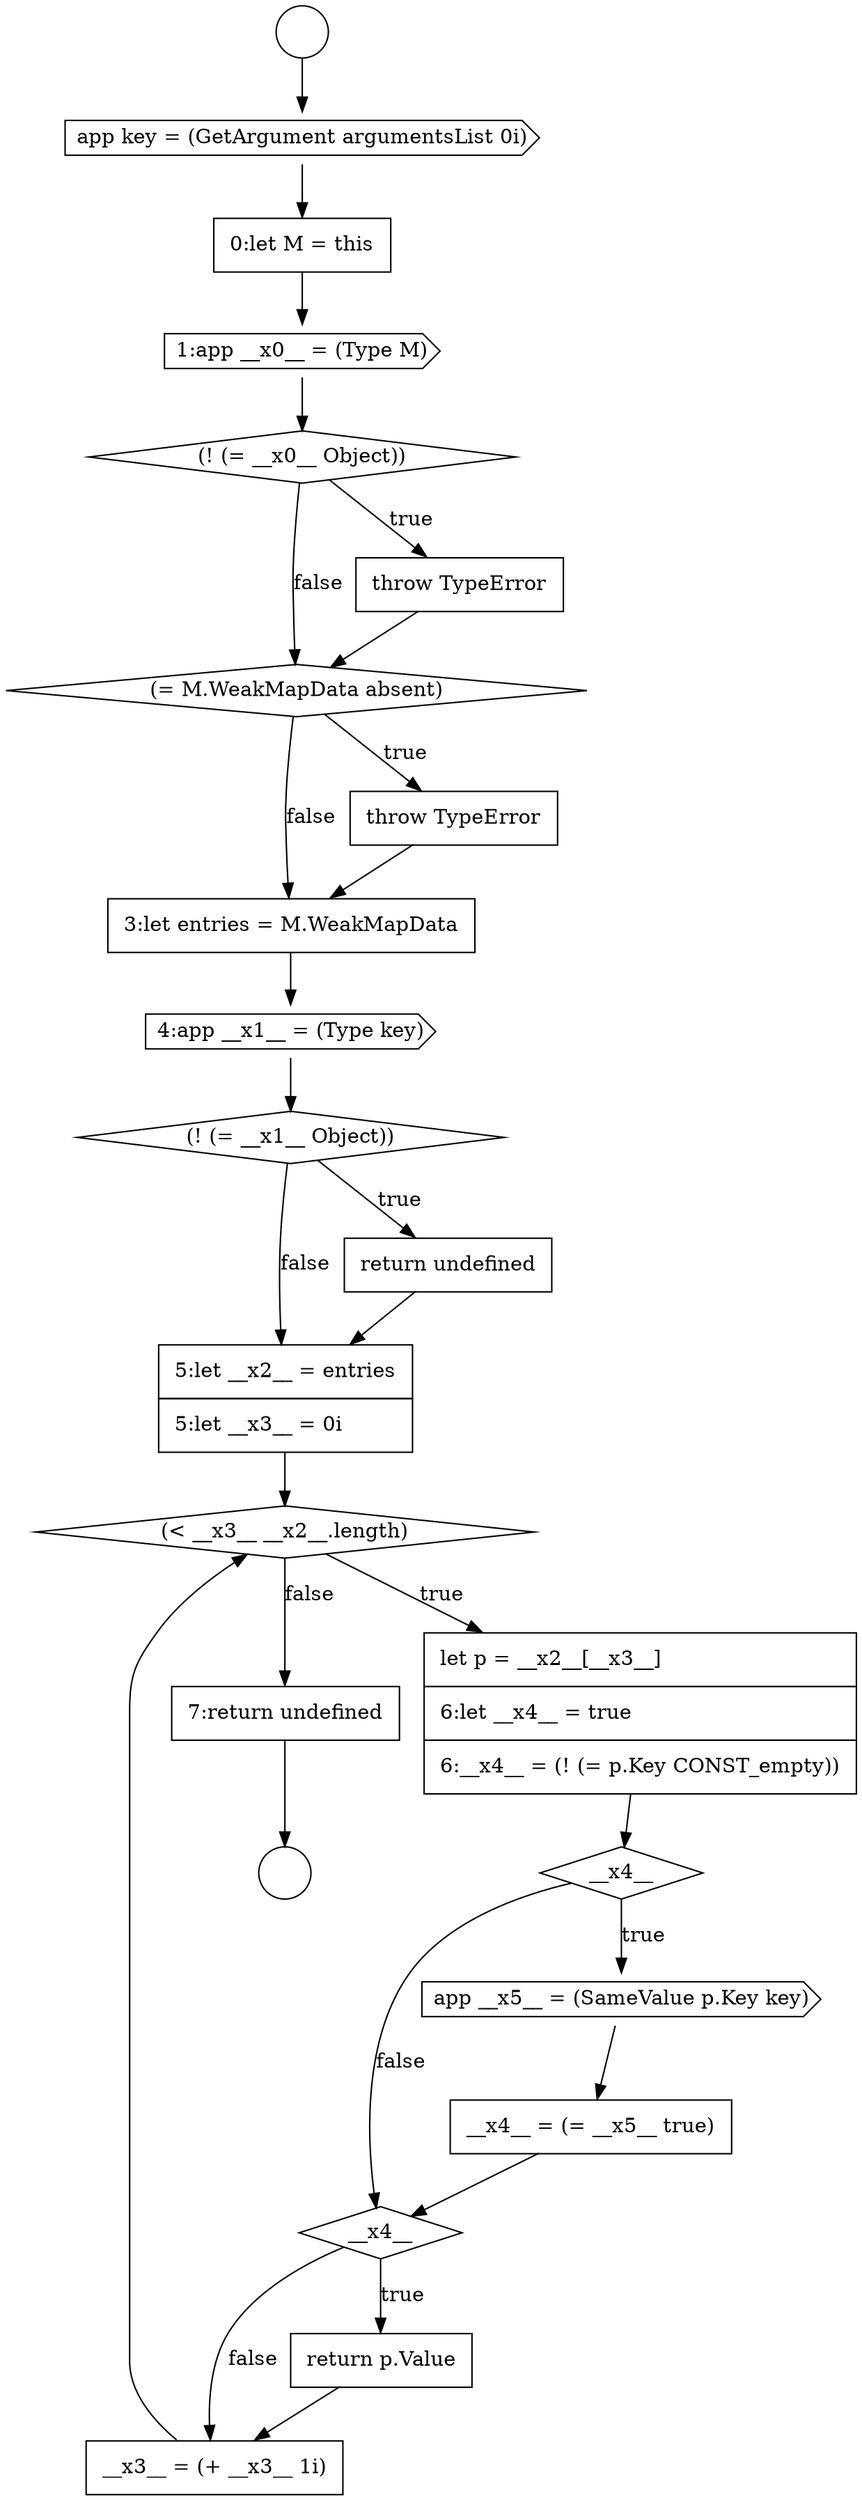 digraph {
  node14741 [shape=none, margin=0, label=<<font color="black">
    <table border="0" cellborder="1" cellspacing="0" cellpadding="10">
      <tr><td align="left">3:let entries = M.WeakMapData</td></tr>
    </table>
  </font>> color="black" fillcolor="white" style=filled]
  node14754 [shape=none, margin=0, label=<<font color="black">
    <table border="0" cellborder="1" cellspacing="0" cellpadding="10">
      <tr><td align="left">7:return undefined</td></tr>
    </table>
  </font>> color="black" fillcolor="white" style=filled]
  node14737 [shape=diamond, label=<<font color="black">(! (= __x0__ Object))</font>> color="black" fillcolor="white" style=filled]
  node14751 [shape=diamond, label=<<font color="black">__x4__</font>> color="black" fillcolor="white" style=filled]
  node14733 [shape=circle label=" " color="black" fillcolor="white" style=filled]
  node14745 [shape=none, margin=0, label=<<font color="black">
    <table border="0" cellborder="1" cellspacing="0" cellpadding="10">
      <tr><td align="left">5:let __x2__ = entries</td></tr>
      <tr><td align="left">5:let __x3__ = 0i</td></tr>
    </table>
  </font>> color="black" fillcolor="white" style=filled]
  node14735 [shape=none, margin=0, label=<<font color="black">
    <table border="0" cellborder="1" cellspacing="0" cellpadding="10">
      <tr><td align="left">0:let M = this</td></tr>
    </table>
  </font>> color="black" fillcolor="white" style=filled]
  node14753 [shape=none, margin=0, label=<<font color="black">
    <table border="0" cellborder="1" cellspacing="0" cellpadding="10">
      <tr><td align="left">__x3__ = (+ __x3__ 1i)</td></tr>
    </table>
  </font>> color="black" fillcolor="white" style=filled]
  node14752 [shape=none, margin=0, label=<<font color="black">
    <table border="0" cellborder="1" cellspacing="0" cellpadding="10">
      <tr><td align="left">return p.Value</td></tr>
    </table>
  </font>> color="black" fillcolor="white" style=filled]
  node14740 [shape=none, margin=0, label=<<font color="black">
    <table border="0" cellborder="1" cellspacing="0" cellpadding="10">
      <tr><td align="left">throw TypeError</td></tr>
    </table>
  </font>> color="black" fillcolor="white" style=filled]
  node14734 [shape=cds, label=<<font color="black">app key = (GetArgument argumentsList 0i)</font>> color="black" fillcolor="white" style=filled]
  node14744 [shape=none, margin=0, label=<<font color="black">
    <table border="0" cellborder="1" cellspacing="0" cellpadding="10">
      <tr><td align="left">return undefined</td></tr>
    </table>
  </font>> color="black" fillcolor="white" style=filled]
  node14746 [shape=diamond, label=<<font color="black">(&lt; __x3__ __x2__.length)</font>> color="black" fillcolor="white" style=filled]
  node14743 [shape=diamond, label=<<font color="black">(! (= __x1__ Object))</font>> color="black" fillcolor="white" style=filled]
  node14736 [shape=cds, label=<<font color="black">1:app __x0__ = (Type M)</font>> color="black" fillcolor="white" style=filled]
  node14739 [shape=diamond, label=<<font color="black">(= M.WeakMapData absent)</font>> color="black" fillcolor="white" style=filled]
  node14732 [shape=circle label=" " color="black" fillcolor="white" style=filled]
  node14742 [shape=cds, label=<<font color="black">4:app __x1__ = (Type key)</font>> color="black" fillcolor="white" style=filled]
  node14738 [shape=none, margin=0, label=<<font color="black">
    <table border="0" cellborder="1" cellspacing="0" cellpadding="10">
      <tr><td align="left">throw TypeError</td></tr>
    </table>
  </font>> color="black" fillcolor="white" style=filled]
  node14748 [shape=diamond, label=<<font color="black">__x4__</font>> color="black" fillcolor="white" style=filled]
  node14750 [shape=none, margin=0, label=<<font color="black">
    <table border="0" cellborder="1" cellspacing="0" cellpadding="10">
      <tr><td align="left">__x4__ = (= __x5__ true)</td></tr>
    </table>
  </font>> color="black" fillcolor="white" style=filled]
  node14747 [shape=none, margin=0, label=<<font color="black">
    <table border="0" cellborder="1" cellspacing="0" cellpadding="10">
      <tr><td align="left">let p = __x2__[__x3__]</td></tr>
      <tr><td align="left">6:let __x4__ = true</td></tr>
      <tr><td align="left">6:__x4__ = (! (= p.Key CONST_empty))</td></tr>
    </table>
  </font>> color="black" fillcolor="white" style=filled]
  node14749 [shape=cds, label=<<font color="black">app __x5__ = (SameValue p.Key key)</font>> color="black" fillcolor="white" style=filled]
  node14739 -> node14740 [label=<<font color="black">true</font>> color="black"]
  node14739 -> node14741 [label=<<font color="black">false</font>> color="black"]
  node14743 -> node14744 [label=<<font color="black">true</font>> color="black"]
  node14743 -> node14745 [label=<<font color="black">false</font>> color="black"]
  node14749 -> node14750 [ color="black"]
  node14746 -> node14747 [label=<<font color="black">true</font>> color="black"]
  node14746 -> node14754 [label=<<font color="black">false</font>> color="black"]
  node14734 -> node14735 [ color="black"]
  node14752 -> node14753 [ color="black"]
  node14750 -> node14751 [ color="black"]
  node14740 -> node14741 [ color="black"]
  node14732 -> node14734 [ color="black"]
  node14742 -> node14743 [ color="black"]
  node14736 -> node14737 [ color="black"]
  node14745 -> node14746 [ color="black"]
  node14747 -> node14748 [ color="black"]
  node14748 -> node14749 [label=<<font color="black">true</font>> color="black"]
  node14748 -> node14751 [label=<<font color="black">false</font>> color="black"]
  node14744 -> node14745 [ color="black"]
  node14738 -> node14739 [ color="black"]
  node14735 -> node14736 [ color="black"]
  node14751 -> node14752 [label=<<font color="black">true</font>> color="black"]
  node14751 -> node14753 [label=<<font color="black">false</font>> color="black"]
  node14741 -> node14742 [ color="black"]
  node14737 -> node14738 [label=<<font color="black">true</font>> color="black"]
  node14737 -> node14739 [label=<<font color="black">false</font>> color="black"]
  node14754 -> node14733 [ color="black"]
  node14753 -> node14746 [ color="black"]
}

